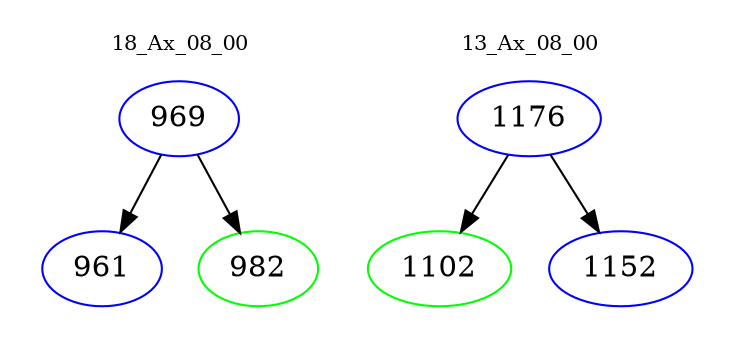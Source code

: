 digraph{
subgraph cluster_0 {
color = white
label = "18_Ax_08_00";
fontsize=10;
T0_969 [label="969", color="blue"]
T0_969 -> T0_961 [color="black"]
T0_961 [label="961", color="blue"]
T0_969 -> T0_982 [color="black"]
T0_982 [label="982", color="green"]
}
subgraph cluster_1 {
color = white
label = "13_Ax_08_00";
fontsize=10;
T1_1176 [label="1176", color="blue"]
T1_1176 -> T1_1102 [color="black"]
T1_1102 [label="1102", color="green"]
T1_1176 -> T1_1152 [color="black"]
T1_1152 [label="1152", color="blue"]
}
}
